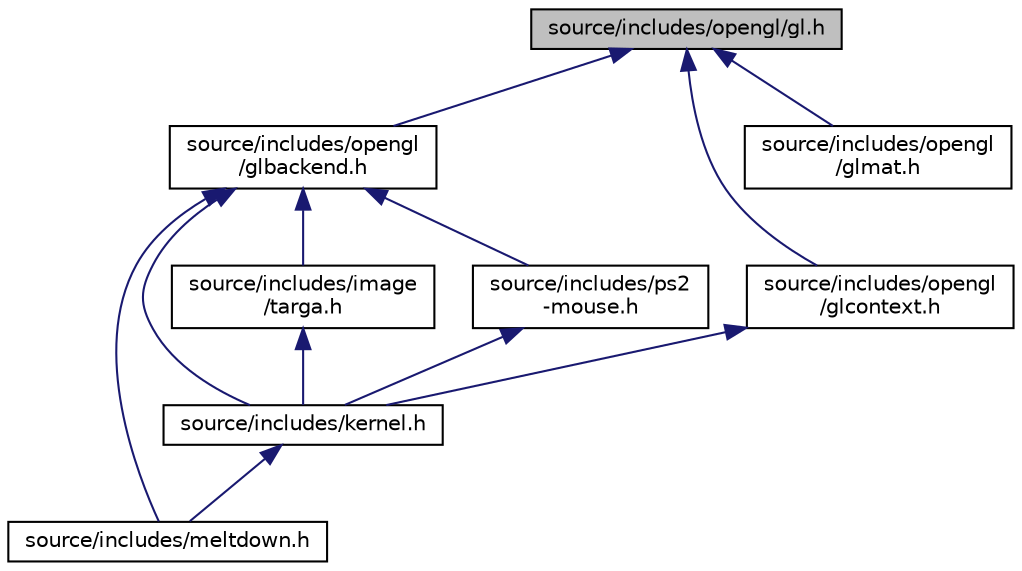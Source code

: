 digraph "source/includes/opengl/gl.h"
{
 // LATEX_PDF_SIZE
  edge [fontname="Helvetica",fontsize="10",labelfontname="Helvetica",labelfontsize="10"];
  node [fontname="Helvetica",fontsize="10",shape=record];
  Node1 [label="source/includes/opengl/gl.h",height=0.2,width=0.4,color="black", fillcolor="grey75", style="filled", fontcolor="black",tooltip="Contains all opengl related functions."];
  Node1 -> Node2 [dir="back",color="midnightblue",fontsize="10",style="solid",fontname="Helvetica"];
  Node2 [label="source/includes/opengl\l/glbackend.h",height=0.2,width=0.4,color="black", fillcolor="white", style="filled",URL="$glbackend_8h.html",tooltip="Contains all backend hardware pixel drawing functions."];
  Node2 -> Node3 [dir="back",color="midnightblue",fontsize="10",style="solid",fontname="Helvetica"];
  Node3 [label="source/includes/image\l/targa.h",height=0.2,width=0.4,color="black", fillcolor="white", style="filled",URL="$targa_8h.html",tooltip=" "];
  Node3 -> Node4 [dir="back",color="midnightblue",fontsize="10",style="solid",fontname="Helvetica"];
  Node4 [label="source/includes/kernel.h",height=0.2,width=0.4,color="black", fillcolor="white", style="filled",URL="$kernel_8h.html",tooltip="The basic requirement from kernel to other parts of the code."];
  Node4 -> Node5 [dir="back",color="midnightblue",fontsize="10",style="solid",fontname="Helvetica"];
  Node5 [label="source/includes/meltdown.h",height=0.2,width=0.4,color="black", fillcolor="white", style="filled",URL="$meltdown_8h.html",tooltip="The headers for meltdown.c."];
  Node2 -> Node4 [dir="back",color="midnightblue",fontsize="10",style="solid",fontname="Helvetica"];
  Node2 -> Node5 [dir="back",color="midnightblue",fontsize="10",style="solid",fontname="Helvetica"];
  Node2 -> Node6 [dir="back",color="midnightblue",fontsize="10",style="solid",fontname="Helvetica"];
  Node6 [label="source/includes/ps2\l-mouse.h",height=0.2,width=0.4,color="black", fillcolor="white", style="filled",URL="$ps2-mouse_8h.html",tooltip=" "];
  Node6 -> Node4 [dir="back",color="midnightblue",fontsize="10",style="solid",fontname="Helvetica"];
  Node1 -> Node7 [dir="back",color="midnightblue",fontsize="10",style="solid",fontname="Helvetica"];
  Node7 [label="source/includes/opengl\l/glcontext.h",height=0.2,width=0.4,color="black", fillcolor="white", style="filled",URL="$glcontext_8h.html",tooltip="Contains the opengl context specific functions/data structures."];
  Node7 -> Node4 [dir="back",color="midnightblue",fontsize="10",style="solid",fontname="Helvetica"];
  Node1 -> Node8 [dir="back",color="midnightblue",fontsize="10",style="solid",fontname="Helvetica"];
  Node8 [label="source/includes/opengl\l/glmat.h",height=0.2,width=0.4,color="black", fillcolor="white", style="filled",URL="$glmat_8h.html",tooltip="Matrix types for use with OpenGL functions."];
}
